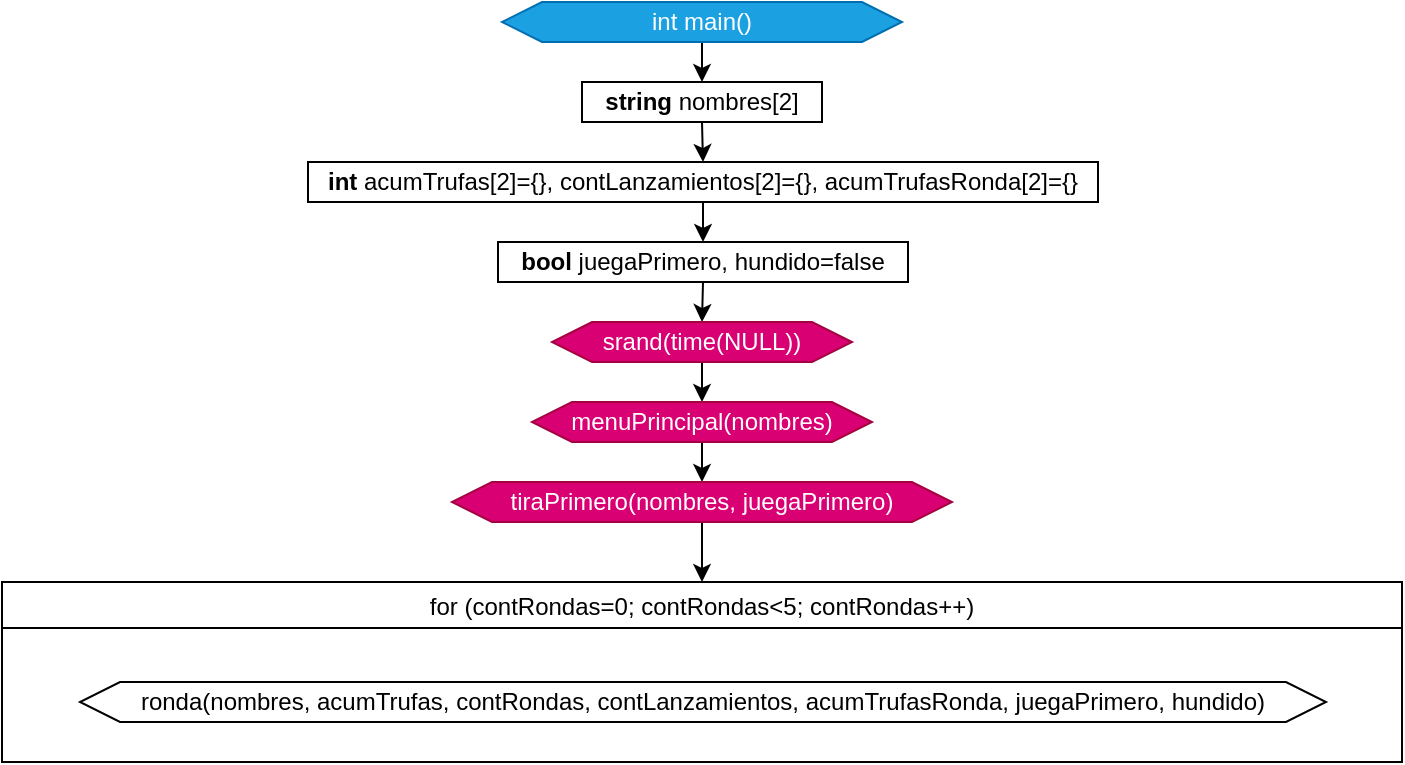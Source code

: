 <mxfile version="19.0.3" type="device" pages="2"><diagram id="5eGpjXgaouSufYUhWxBz" name="Main"><mxGraphModel dx="1185" dy="721" grid="1" gridSize="10" guides="1" tooltips="1" connect="1" arrows="1" fold="1" page="1" pageScale="1" pageWidth="850" pageHeight="1100" math="0" shadow="0"><root><mxCell id="0"/><mxCell id="1" parent="0"/><mxCell id="Vdtr0EqwEqGsDYY_E7Ei-16" style="edgeStyle=orthogonalEdgeStyle;rounded=0;orthogonalLoop=1;jettySize=auto;html=1;exitX=0.5;exitY=1;exitDx=0;exitDy=0;entryX=0.5;entryY=0;entryDx=0;entryDy=0;fontSize=12;" edge="1" parent="1" source="Vdtr0EqwEqGsDYY_E7Ei-3" target="Vdtr0EqwEqGsDYY_E7Ei-5"><mxGeometry relative="1" as="geometry"/></mxCell><mxCell id="Vdtr0EqwEqGsDYY_E7Ei-3" value="int main()" style="shape=hexagon;perimeter=hexagonPerimeter2;whiteSpace=wrap;html=1;fixedSize=1;fillColor=#1ba1e2;strokeColor=#006EAF;fontColor=#ffffff;" vertex="1" parent="1"><mxGeometry x="325" y="100" width="200" height="20" as="geometry"/></mxCell><mxCell id="Vdtr0EqwEqGsDYY_E7Ei-17" style="edgeStyle=orthogonalEdgeStyle;rounded=0;orthogonalLoop=1;jettySize=auto;html=1;exitX=0.5;exitY=1;exitDx=0;exitDy=0;entryX=0.5;entryY=0;entryDx=0;entryDy=0;fontSize=12;" edge="1" parent="1" source="Vdtr0EqwEqGsDYY_E7Ei-5" target="Vdtr0EqwEqGsDYY_E7Ei-7"><mxGeometry relative="1" as="geometry"/></mxCell><mxCell id="Vdtr0EqwEqGsDYY_E7Ei-5" value="string &lt;span style=&quot;font-weight: normal;&quot;&gt;nombres[2]&lt;/span&gt;" style="rounded=0;whiteSpace=wrap;html=1;fontSize=12;fontStyle=1" vertex="1" parent="1"><mxGeometry x="365" y="140" width="120" height="20" as="geometry"/></mxCell><mxCell id="Vdtr0EqwEqGsDYY_E7Ei-18" style="edgeStyle=orthogonalEdgeStyle;rounded=0;orthogonalLoop=1;jettySize=auto;html=1;exitX=0.5;exitY=1;exitDx=0;exitDy=0;entryX=0.5;entryY=0;entryDx=0;entryDy=0;fontSize=12;" edge="1" parent="1" source="Vdtr0EqwEqGsDYY_E7Ei-7" target="Vdtr0EqwEqGsDYY_E7Ei-8"><mxGeometry relative="1" as="geometry"/></mxCell><mxCell id="Vdtr0EqwEqGsDYY_E7Ei-7" value="&lt;b&gt;int&amp;nbsp;&lt;/b&gt;acumTrufas[2]={}, contLanzamientos[2]={}, acumTrufasRonda[2]={}" style="rounded=0;whiteSpace=wrap;html=1;fontSize=12;" vertex="1" parent="1"><mxGeometry x="228" y="180" width="395" height="20" as="geometry"/></mxCell><mxCell id="Vdtr0EqwEqGsDYY_E7Ei-19" style="edgeStyle=orthogonalEdgeStyle;rounded=0;orthogonalLoop=1;jettySize=auto;html=1;exitX=0.5;exitY=1;exitDx=0;exitDy=0;entryX=0.5;entryY=0;entryDx=0;entryDy=0;fontSize=12;" edge="1" parent="1" source="Vdtr0EqwEqGsDYY_E7Ei-8" target="Vdtr0EqwEqGsDYY_E7Ei-11"><mxGeometry relative="1" as="geometry"/></mxCell><mxCell id="Vdtr0EqwEqGsDYY_E7Ei-8" value="&lt;b&gt;bool&amp;nbsp;&lt;/b&gt;juegaPrimero, hundido=false" style="rounded=0;whiteSpace=wrap;html=1;fontSize=12;" vertex="1" parent="1"><mxGeometry x="323" y="220" width="205" height="20" as="geometry"/></mxCell><mxCell id="Vdtr0EqwEqGsDYY_E7Ei-20" style="edgeStyle=orthogonalEdgeStyle;rounded=0;orthogonalLoop=1;jettySize=auto;html=1;exitX=0.5;exitY=1;exitDx=0;exitDy=0;entryX=0.5;entryY=0;entryDx=0;entryDy=0;fontSize=12;" edge="1" parent="1" source="Vdtr0EqwEqGsDYY_E7Ei-11" target="Vdtr0EqwEqGsDYY_E7Ei-12"><mxGeometry relative="1" as="geometry"/></mxCell><mxCell id="Vdtr0EqwEqGsDYY_E7Ei-11" value="srand(time(NULL))" style="shape=hexagon;perimeter=hexagonPerimeter2;whiteSpace=wrap;html=1;fixedSize=1;fontSize=12;fillColor=#d80073;fontColor=#ffffff;strokeColor=#A50040;" vertex="1" parent="1"><mxGeometry x="350" y="260" width="150" height="20" as="geometry"/></mxCell><mxCell id="Vdtr0EqwEqGsDYY_E7Ei-21" style="edgeStyle=orthogonalEdgeStyle;rounded=0;orthogonalLoop=1;jettySize=auto;html=1;exitX=0.5;exitY=1;exitDx=0;exitDy=0;entryX=0.5;entryY=0;entryDx=0;entryDy=0;fontSize=12;" edge="1" parent="1" source="Vdtr0EqwEqGsDYY_E7Ei-12" target="Vdtr0EqwEqGsDYY_E7Ei-13"><mxGeometry relative="1" as="geometry"/></mxCell><mxCell id="Vdtr0EqwEqGsDYY_E7Ei-12" value="menuPrincipal(nombres)" style="shape=hexagon;perimeter=hexagonPerimeter2;whiteSpace=wrap;html=1;fixedSize=1;fontSize=12;fillColor=#d80073;fontColor=#ffffff;strokeColor=#A50040;" vertex="1" parent="1"><mxGeometry x="340" y="300" width="170" height="20" as="geometry"/></mxCell><mxCell id="Vdtr0EqwEqGsDYY_E7Ei-22" style="edgeStyle=orthogonalEdgeStyle;rounded=0;orthogonalLoop=1;jettySize=auto;html=1;exitX=0.5;exitY=1;exitDx=0;exitDy=0;entryX=0.5;entryY=0;entryDx=0;entryDy=0;fontSize=12;" edge="1" parent="1" source="Vdtr0EqwEqGsDYY_E7Ei-13" target="Vdtr0EqwEqGsDYY_E7Ei-14"><mxGeometry relative="1" as="geometry"/></mxCell><mxCell id="Vdtr0EqwEqGsDYY_E7Ei-13" value="tiraPrimero(nombres, juegaPrimero)" style="shape=hexagon;perimeter=hexagonPerimeter2;whiteSpace=wrap;html=1;fixedSize=1;fontSize=12;fillColor=#d80073;fontColor=#ffffff;strokeColor=#A50040;" vertex="1" parent="1"><mxGeometry x="300" y="340" width="250" height="20" as="geometry"/></mxCell><mxCell id="Vdtr0EqwEqGsDYY_E7Ei-14" value="for (contRondas=0; contRondas&lt;5; contRondas++)" style="swimlane;fontSize=12;fontStyle=0" vertex="1" parent="1"><mxGeometry x="75" y="390" width="700" height="90" as="geometry"/></mxCell><mxCell id="Vdtr0EqwEqGsDYY_E7Ei-15" value="ronda(nombres, acumTrufas, contRondas, contLanzamientos, acumTrufasRonda, juegaPrimero, hundido)" style="shape=hexagon;perimeter=hexagonPerimeter2;whiteSpace=wrap;html=1;fixedSize=1;fontSize=12;" vertex="1" parent="Vdtr0EqwEqGsDYY_E7Ei-14"><mxGeometry x="39" y="50" width="623" height="20" as="geometry"/></mxCell></root></mxGraphModel></diagram><diagram id="tRCy3pVlN2sHyi0-rJEs" name="Estancias"><mxGraphModel dx="3694" dy="1730" grid="1" gridSize="10" guides="1" tooltips="1" connect="1" arrows="1" fold="1" page="1" pageScale="1" pageWidth="850" pageHeight="1100" math="0" shadow="0"><root><mxCell id="0"/><mxCell id="1" parent="0"/><mxCell id="ln1TFiifYbDzCAEHktxL-19" style="edgeStyle=orthogonalEdgeStyle;rounded=0;orthogonalLoop=1;jettySize=auto;html=1;exitX=0.5;exitY=1;exitDx=0;exitDy=0;entryX=0.5;entryY=0;entryDx=0;entryDy=0;fontSize=12;fontColor=#FFFFFF;fontFamily=Lucida Console;" edge="1" parent="1" source="ln1TFiifYbDzCAEHktxL-1" target="ln1TFiifYbDzCAEHktxL-3"><mxGeometry relative="1" as="geometry"/></mxCell><mxCell id="ln1TFiifYbDzCAEHktxL-1" value="&lt;b&gt;&lt;font color=&quot;#ffff00&quot;&gt;void &lt;/font&gt;&lt;/b&gt;menuPrincipal(string nombres[])" style="shape=hexagon;perimeter=hexagonPerimeter2;whiteSpace=wrap;html=1;fixedSize=1;fontSize=12;fillColor=#1ba1e2;fontColor=#ffffff;strokeColor=#006EAF;fontFamily=Lucida Console;" vertex="1" parent="1"><mxGeometry x="290" y="90" width="290" height="20" as="geometry"/></mxCell><mxCell id="ln1TFiifYbDzCAEHktxL-21" style="edgeStyle=orthogonalEdgeStyle;rounded=0;orthogonalLoop=1;jettySize=auto;html=1;exitX=0.5;exitY=1;exitDx=0;exitDy=0;entryX=0.5;entryY=0;entryDx=0;entryDy=0;fontSize=12;fontColor=#FFFFFF;fontFamily=Lucida Console;" edge="1" parent="1" source="ln1TFiifYbDzCAEHktxL-2" target="ln1TFiifYbDzCAEHktxL-4"><mxGeometry relative="1" as="geometry"/></mxCell><mxCell id="ln1TFiifYbDzCAEHktxL-2" value="setlocale(LC_ALL, &quot;&quot;)" style="shape=hexagon;perimeter=hexagonPerimeter2;whiteSpace=wrap;html=1;fixedSize=1;fontSize=12;fillColor=#d80073;fontColor=#ffffff;strokeColor=#A50040;fontFamily=Lucida Console;" vertex="1" parent="1"><mxGeometry x="335.5" y="170" width="180" height="20" as="geometry"/></mxCell><mxCell id="ln1TFiifYbDzCAEHktxL-20" style="edgeStyle=orthogonalEdgeStyle;rounded=0;orthogonalLoop=1;jettySize=auto;html=1;exitX=0.5;exitY=1;exitDx=0;exitDy=0;entryX=0.5;entryY=0;entryDx=0;entryDy=0;fontSize=12;fontColor=#FFFFFF;fontFamily=Lucida Console;" edge="1" parent="1" source="ln1TFiifYbDzCAEHktxL-3" target="ln1TFiifYbDzCAEHktxL-2"><mxGeometry relative="1" as="geometry"/></mxCell><mxCell id="ln1TFiifYbDzCAEHktxL-3" value="&lt;b&gt;&lt;font color=&quot;#ffff00&quot;&gt;int&lt;/font&gt;&lt;/b&gt; opcion, i" style="rounded=0;whiteSpace=wrap;html=1;fontSize=12;labelBorderColor=none;fontColor=default;fontStyle=0;fontFamily=Lucida Console;" vertex="1" parent="1"><mxGeometry x="365" y="130" width="120" height="20" as="geometry"/></mxCell><mxCell id="ln1TFiifYbDzCAEHktxL-22" style="edgeStyle=orthogonalEdgeStyle;rounded=0;orthogonalLoop=1;jettySize=auto;html=1;exitX=0.5;exitY=1;exitDx=0;exitDy=0;entryX=0.5;entryY=0;entryDx=0;entryDy=0;fontSize=12;fontColor=#FFFFFF;fontFamily=Lucida Console;" edge="1" parent="1" source="ln1TFiifYbDzCAEHktxL-4" target="ln1TFiifYbDzCAEHktxL-8"><mxGeometry relative="1" as="geometry"/></mxCell><mxCell id="ln1TFiifYbDzCAEHktxL-4" value="&lt;div&gt;&lt;font color=&quot;#ffffff&quot;&gt;&quot;GRAN CERDO&lt;/font&gt;&lt;/div&gt;&lt;div&gt;&lt;font color=&quot;#ffffff&quot;&gt;------------------&lt;/font&gt;&lt;/div&gt;&lt;div&gt;&lt;font color=&quot;#ffffff&quot;&gt;1 - JUGAR&lt;/font&gt;&lt;/div&gt;&lt;div&gt;&lt;font color=&quot;#ffffff&quot;&gt;2 - ESTADÍSTICAS&amp;nbsp;&lt;/font&gt;&lt;/div&gt;&lt;div&gt;&lt;font color=&quot;#ffffff&quot;&gt;3 - CERDITOS&lt;/font&gt;&lt;/div&gt;&lt;div&gt;&lt;font color=&quot;#ffffff&quot;&gt;------------------&lt;/font&gt;&lt;/div&gt;&lt;div&gt;&lt;font color=&quot;#ffffff&quot;&gt;0 - SALIR&quot;&lt;/font&gt;&lt;/div&gt;" style="shape=trapezoid;perimeter=trapezoidPerimeter;whiteSpace=wrap;html=1;fixedSize=1;labelBorderColor=none;fontSize=12;fontColor=#FFFF00;rotation=0;fontFamily=Lucida Console;" vertex="1" parent="1"><mxGeometry x="263" y="210" width="325" height="130" as="geometry"/></mxCell><mxCell id="ln1TFiifYbDzCAEHktxL-23" style="edgeStyle=orthogonalEdgeStyle;rounded=0;orthogonalLoop=1;jettySize=auto;html=1;exitX=0.5;exitY=1;exitDx=0;exitDy=0;entryX=0.5;entryY=0;entryDx=0;entryDy=0;fontSize=12;fontColor=#FFFFFF;fontFamily=Lucida Console;" edge="1" parent="1" source="ln1TFiifYbDzCAEHktxL-8" target="ln1TFiifYbDzCAEHktxL-9"><mxGeometry relative="1" as="geometry"/></mxCell><mxCell id="ln1TFiifYbDzCAEHktxL-8" value="opcion" style="verticalLabelPosition=middle;verticalAlign=middle;html=1;shape=trapezoid;perimeter=trapezoidPerimeter;whiteSpace=wrap;size=0.075;arcSize=10;flipV=1;labelPosition=center;align=center;labelBorderColor=none;fontSize=12;fontColor=#FFFFFF;fontFamily=Lucida Console;" vertex="1" parent="1"><mxGeometry x="375" y="360" width="100" height="20" as="geometry"/></mxCell><mxCell id="ln1TFiifYbDzCAEHktxL-24" style="edgeStyle=orthogonalEdgeStyle;rounded=0;orthogonalLoop=1;jettySize=auto;html=1;exitX=0.5;exitY=1;exitDx=0;exitDy=0;entryX=0.5;entryY=0;entryDx=0;entryDy=0;fontSize=12;fontColor=#FFFFFF;fontFamily=Lucida Console;" edge="1" parent="1" source="ln1TFiifYbDzCAEHktxL-9" target="ln1TFiifYbDzCAEHktxL-12"><mxGeometry relative="1" as="geometry"/></mxCell><mxCell id="ln1TFiifYbDzCAEHktxL-9" value="opcion" style="rhombus;whiteSpace=wrap;html=1;labelBorderColor=none;fontSize=12;fontColor=#FFFFFF;fontFamily=Lucida Console;" vertex="1" parent="1"><mxGeometry x="385" y="400" width="80" height="50" as="geometry"/></mxCell><mxCell id="ln1TFiifYbDzCAEHktxL-25" style="edgeStyle=orthogonalEdgeStyle;rounded=0;orthogonalLoop=1;jettySize=auto;html=1;exitX=0.5;exitY=1;exitDx=0;exitDy=0;entryX=0.5;entryY=0;entryDx=0;entryDy=0;fontSize=12;fontColor=#FFFFFF;fontFamily=Lucida Console;" edge="1" parent="1" source="ln1TFiifYbDzCAEHktxL-12" target="ln1TFiifYbDzCAEHktxL-13"><mxGeometry relative="1" as="geometry"/></mxCell><mxCell id="ln1TFiifYbDzCAEHktxL-12" value="case 1" style="rounded=0;whiteSpace=wrap;html=1;fontSize=12;labelBorderColor=none;fontColor=#FFFFFF;fontFamily=Lucida Console;" vertex="1" parent="1"><mxGeometry x="388" y="470" width="74.5" height="20" as="geometry"/></mxCell><mxCell id="ln1TFiifYbDzCAEHktxL-26" style="edgeStyle=orthogonalEdgeStyle;rounded=0;orthogonalLoop=1;jettySize=auto;html=1;exitX=0.5;exitY=1;exitDx=0;exitDy=0;entryX=0.5;entryY=0;entryDx=0;entryDy=0;fontSize=12;fontColor=#FFFFFF;fontFamily=Lucida Console;" edge="1" parent="1" source="ln1TFiifYbDzCAEHktxL-13" target="ln1TFiifYbDzCAEHktxL-17"><mxGeometry relative="1" as="geometry"/></mxCell><mxCell id="ln1TFiifYbDzCAEHktxL-13" value="for(i=0; i&lt;=1; i++)" style="swimlane;labelBorderColor=none;fontSize=12;fontColor=#FFFFFF;fontFamily=Lucida Console;" vertex="1" parent="1"><mxGeometry x="290.5" y="510" width="270" height="130" as="geometry"/></mxCell><mxCell id="ln1TFiifYbDzCAEHktxL-16" style="edgeStyle=orthogonalEdgeStyle;rounded=0;orthogonalLoop=1;jettySize=auto;html=1;exitX=0.5;exitY=1;exitDx=0;exitDy=0;entryX=0.5;entryY=0;entryDx=0;entryDy=0;fontSize=12;fontColor=#FFFFFF;fontFamily=Lucida Console;" edge="1" parent="ln1TFiifYbDzCAEHktxL-13" source="ln1TFiifYbDzCAEHktxL-14" target="ln1TFiifYbDzCAEHktxL-15"><mxGeometry relative="1" as="geometry"/></mxCell><mxCell id="ln1TFiifYbDzCAEHktxL-14" value="&quot;Ingrese nombre del jugador &quot; i+1" style="shape=trapezoid;perimeter=trapezoidPerimeter;whiteSpace=wrap;html=1;fixedSize=1;labelBorderColor=none;fontSize=12;fontColor=#FFFFFF;size=10;fontFamily=Lucida Console;" vertex="1" parent="ln1TFiifYbDzCAEHktxL-13"><mxGeometry x="9.5" y="40" width="250" height="20" as="geometry"/></mxCell><mxCell id="ln1TFiifYbDzCAEHktxL-15" value="nombres[i]" style="verticalLabelPosition=middle;verticalAlign=middle;html=1;shape=trapezoid;perimeter=trapezoidPerimeter;whiteSpace=wrap;size=0.075;arcSize=10;flipV=1;labelPosition=center;align=center;labelBorderColor=none;fontSize=12;fontColor=#FFFFFF;fontFamily=Lucida Console;" vertex="1" parent="ln1TFiifYbDzCAEHktxL-13"><mxGeometry x="84.5" y="90" width="100" height="20" as="geometry"/></mxCell><mxCell id="ln1TFiifYbDzCAEHktxL-27" style="edgeStyle=orthogonalEdgeStyle;rounded=0;orthogonalLoop=1;jettySize=auto;html=1;exitX=0.5;exitY=1;exitDx=0;exitDy=0;entryX=0.5;entryY=0;entryDx=0;entryDy=0;fontSize=12;fontColor=#FFFFFF;fontFamily=Lucida Console;" edge="1" parent="1" source="ln1TFiifYbDzCAEHktxL-17" target="ln1TFiifYbDzCAEHktxL-18"><mxGeometry relative="1" as="geometry"/></mxCell><mxCell id="ln1TFiifYbDzCAEHktxL-17" value="system(&quot;pause&quot;)" style="shape=hexagon;perimeter=hexagonPerimeter2;whiteSpace=wrap;html=1;fixedSize=1;labelBorderColor=none;fontSize=12;fontColor=#ffffff;fillColor=#d80073;strokeColor=#A50040;fontFamily=Lucida Console;" vertex="1" parent="1"><mxGeometry x="350" y="660" width="150" height="20" as="geometry"/></mxCell><mxCell id="ln1TFiifYbDzCAEHktxL-18" value="system(&quot;cls&quot;)" style="shape=hexagon;perimeter=hexagonPerimeter2;whiteSpace=wrap;html=1;fixedSize=1;labelBorderColor=none;fontSize=12;fontColor=#ffffff;fillColor=#d80073;strokeColor=#A50040;fontFamily=Lucida Console;" vertex="1" parent="1"><mxGeometry x="350" y="700" width="150" height="20" as="geometry"/></mxCell><mxCell id="ln1TFiifYbDzCAEHktxL-111" style="edgeStyle=orthogonalEdgeStyle;rounded=0;orthogonalLoop=1;jettySize=auto;html=1;exitX=0.5;exitY=1;exitDx=0;exitDy=0;entryX=0.5;entryY=0;entryDx=0;entryDy=0;fontFamily=Lucida Console;fontSize=12;fontColor=#FFFFFF;endArrow=classic;endFill=1;" edge="1" parent="1" source="ln1TFiifYbDzCAEHktxL-28" target="ln1TFiifYbDzCAEHktxL-32"><mxGeometry relative="1" as="geometry"/></mxCell><mxCell id="ln1TFiifYbDzCAEHktxL-28" value="&lt;b&gt;&lt;font color=&quot;#ffff00&quot;&gt;void &lt;/font&gt;&lt;/b&gt;tiraPrimero(string nombres[], bool &amp;amp;juegaPrimero)" style="shape=hexagon;perimeter=hexagonPerimeter2;whiteSpace=wrap;html=1;fixedSize=1;labelBorderColor=none;fontSize=12;fontColor=#ffffff;fillColor=#1ba1e2;strokeColor=#006EAF;fontFamily=Lucida Console;" vertex="1" parent="1"><mxGeometry x="218" y="780" width="415" height="20" as="geometry"/></mxCell><mxCell id="ln1TFiifYbDzCAEHktxL-112" style="edgeStyle=orthogonalEdgeStyle;rounded=0;orthogonalLoop=1;jettySize=auto;html=1;exitX=0.5;exitY=1;exitDx=0;exitDy=0;entryX=0.5;entryY=0;entryDx=0;entryDy=0;fontFamily=Lucida Console;fontSize=12;fontColor=#FFFFFF;endArrow=classic;endFill=1;" edge="1" parent="1" source="ln1TFiifYbDzCAEHktxL-32" target="ln1TFiifYbDzCAEHktxL-34"><mxGeometry relative="1" as="geometry"/></mxCell><mxCell id="ln1TFiifYbDzCAEHktxL-32" value="&lt;b style=&quot;&quot;&gt;int &lt;/b&gt;&lt;font color=&quot;#ffffff&quot;&gt;i, j, dados[2][2], suma[2], dadoMayor[2]&lt;/font&gt;" style="rounded=0;whiteSpace=wrap;html=1;labelBorderColor=none;fontSize=12;fontColor=#FFFF00;fontFamily=Lucida Console;" vertex="1" parent="1"><mxGeometry x="252" y="820" width="347" height="20" as="geometry"/></mxCell><mxCell id="ln1TFiifYbDzCAEHktxL-109" style="edgeStyle=orthogonalEdgeStyle;rounded=0;orthogonalLoop=1;jettySize=auto;html=1;exitX=0.5;exitY=1;exitDx=0;exitDy=0;entryX=0.5;entryY=0;entryDx=0;entryDy=0;fontFamily=Lucida Console;fontSize=12;fontColor=#FFFFFF;endArrow=classic;endFill=1;" edge="1" parent="1" source="ln1TFiifYbDzCAEHktxL-34" target="ln1TFiifYbDzCAEHktxL-49"><mxGeometry relative="1" as="geometry"/></mxCell><mxCell id="ln1TFiifYbDzCAEHktxL-34" value="for(i=0;i&lt;2;i++)" style="swimlane;labelBorderColor=none;fontSize=12;fontColor=#FFFFFF;fontFamily=Lucida Console;" vertex="1" parent="1"><mxGeometry x="110" y="870" width="630" height="330" as="geometry"/></mxCell><mxCell id="ln1TFiifYbDzCAEHktxL-54" style="edgeStyle=orthogonalEdgeStyle;rounded=0;orthogonalLoop=1;jettySize=auto;html=1;exitX=0.5;exitY=1;exitDx=0;exitDy=0;entryX=0.5;entryY=0;entryDx=0;entryDy=0;fontFamily=Lucida Console;fontSize=12;fontColor=#FFFFFF;endArrow=classic;endFill=1;" edge="1" parent="ln1TFiifYbDzCAEHktxL-34" source="ln1TFiifYbDzCAEHktxL-35" target="ln1TFiifYbDzCAEHktxL-38"><mxGeometry relative="1" as="geometry"/></mxCell><mxCell id="ln1TFiifYbDzCAEHktxL-35" value="nombres[i] &quot;&amp;nbsp; &quot;" style="shape=trapezoid;perimeter=trapezoidPerimeter;whiteSpace=wrap;html=1;fixedSize=1;labelBorderColor=none;fontSize=12;fontColor=#FFFFFF;size=10;fontFamily=Lucida Console;" vertex="1" parent="ln1TFiifYbDzCAEHktxL-34"><mxGeometry x="232.5" y="40" width="164.13" height="20" as="geometry"/></mxCell><mxCell id="ln1TFiifYbDzCAEHktxL-56" style="edgeStyle=orthogonalEdgeStyle;rounded=0;orthogonalLoop=1;jettySize=auto;html=1;exitX=0.5;exitY=1;exitDx=0;exitDy=0;entryX=0.498;entryY=-0.112;entryDx=0;entryDy=0;entryPerimeter=0;fontFamily=Lucida Console;fontSize=12;fontColor=#FFFFFF;endArrow=classic;endFill=1;" edge="1" parent="ln1TFiifYbDzCAEHktxL-34" source="ln1TFiifYbDzCAEHktxL-37" target="ln1TFiifYbDzCAEHktxL-41"><mxGeometry relative="1" as="geometry"/></mxCell><mxCell id="ln1TFiifYbDzCAEHktxL-37" value="for(j=0;j&lt;2;j++)" style="swimlane;labelBorderColor=none;fontSize=12;fontColor=#FFFFFF;fontFamily=Lucida Console;" vertex="1" parent="ln1TFiifYbDzCAEHktxL-34"><mxGeometry x="199.5" y="120" width="230" height="100" as="geometry"/></mxCell><mxCell id="ln1TFiifYbDzCAEHktxL-39" value="&lt;font color=&quot;#ffffff&quot;&gt;dados[i][j]= tirarDado()&lt;/font&gt;" style="rounded=0;whiteSpace=wrap;html=1;labelBorderColor=none;fontSize=12;fontColor=#ffffff;fillColor=#d80073;strokeColor=#A50040;fontFamily=Lucida Console;" vertex="1" parent="ln1TFiifYbDzCAEHktxL-37"><mxGeometry x="22.5" y="40" width="185" height="20" as="geometry"/></mxCell><mxCell id="ln1TFiifYbDzCAEHktxL-40" value="mostrarDado(dados[i][j])" style="shape=hexagon;perimeter=hexagonPerimeter2;whiteSpace=wrap;html=1;fixedSize=1;labelBorderColor=none;fontFamily=Lucida Console;fontSize=12;fontColor=#ffffff;fillColor=#d80073;strokeColor=#A50040;" vertex="1" parent="ln1TFiifYbDzCAEHktxL-37"><mxGeometry x="15" y="70" width="200" height="20" as="geometry"/></mxCell><mxCell id="ln1TFiifYbDzCAEHktxL-55" style="edgeStyle=orthogonalEdgeStyle;rounded=0;orthogonalLoop=1;jettySize=auto;html=1;exitX=0.5;exitY=1;exitDx=0;exitDy=0;entryX=0.5;entryY=0;entryDx=0;entryDy=0;fontFamily=Lucida Console;fontSize=12;fontColor=#FFFFFF;endArrow=classic;endFill=1;" edge="1" parent="ln1TFiifYbDzCAEHktxL-34" source="ln1TFiifYbDzCAEHktxL-38" target="ln1TFiifYbDzCAEHktxL-37"><mxGeometry relative="1" as="geometry"/></mxCell><mxCell id="ln1TFiifYbDzCAEHktxL-38" value="system(&quot;pause&quot;)" style="shape=hexagon;perimeter=hexagonPerimeter2;whiteSpace=wrap;html=1;fixedSize=1;labelBorderColor=none;fontSize=12;fontColor=#ffffff;fontFamily=Lucida Console;fillColor=#d80073;strokeColor=#A50040;" vertex="1" parent="ln1TFiifYbDzCAEHktxL-34"><mxGeometry x="246.25" y="80" width="137.5" height="20" as="geometry"/></mxCell><mxCell id="ln1TFiifYbDzCAEHktxL-57" style="edgeStyle=orthogonalEdgeStyle;rounded=0;orthogonalLoop=1;jettySize=auto;html=1;exitX=0.5;exitY=1;exitDx=0;exitDy=0;entryX=0.5;entryY=0;entryDx=0;entryDy=0;fontFamily=Lucida Console;fontSize=12;fontColor=#FFFFFF;endArrow=classic;endFill=1;" edge="1" parent="ln1TFiifYbDzCAEHktxL-34" source="ln1TFiifYbDzCAEHktxL-41" target="ln1TFiifYbDzCAEHktxL-42"><mxGeometry relative="1" as="geometry"/></mxCell><mxCell id="ln1TFiifYbDzCAEHktxL-41" value="suma[i]= dados[i][0] + dados[i][1]" style="rounded=0;whiteSpace=wrap;html=1;labelBorderColor=none;fontSize=12;fontColor=#FFFFFF;fontFamily=Lucida Console;" vertex="1" parent="ln1TFiifYbDzCAEHktxL-34"><mxGeometry x="173.5" y="240" width="283" height="20" as="geometry"/></mxCell><mxCell id="ln1TFiifYbDzCAEHktxL-42" value="dadoMayor[i]=FuncionDadoMayor(dados[i][0],dados[i][1])" style="rounded=0;whiteSpace=wrap;html=1;labelBorderColor=none;fontSize=12;fontColor=#FFFFFF;fontFamily=Lucida Console;" vertex="1" parent="ln1TFiifYbDzCAEHktxL-34"><mxGeometry x="93.5" y="280" width="443" height="20" as="geometry"/></mxCell><mxCell id="ln1TFiifYbDzCAEHktxL-75" style="edgeStyle=orthogonalEdgeStyle;rounded=0;orthogonalLoop=1;jettySize=auto;html=1;exitX=0;exitY=0.5;exitDx=0;exitDy=0;entryX=0.5;entryY=0;entryDx=0;entryDy=0;fontFamily=Lucida Console;fontSize=12;fontColor=#FFFFFF;endArrow=classic;endFill=1;" edge="1" parent="1" source="ln1TFiifYbDzCAEHktxL-49" target="ln1TFiifYbDzCAEHktxL-50"><mxGeometry relative="1" as="geometry"/></mxCell><mxCell id="ln1TFiifYbDzCAEHktxL-90" style="edgeStyle=orthogonalEdgeStyle;rounded=0;orthogonalLoop=1;jettySize=auto;html=1;exitX=1;exitY=0.5;exitDx=0;exitDy=0;fontFamily=Lucida Console;fontSize=12;fontColor=#FFFFFF;endArrow=classic;endFill=1;" edge="1" parent="1" source="ln1TFiifYbDzCAEHktxL-49" target="ln1TFiifYbDzCAEHktxL-65"><mxGeometry relative="1" as="geometry"/></mxCell><mxCell id="ln1TFiifYbDzCAEHktxL-49" value="(suma[0]==suma[1])" style="rhombus;whiteSpace=wrap;html=1;labelBorderColor=none;fontFamily=Lucida Console;fontSize=12;fontColor=#FFFFFF;" vertex="1" parent="1"><mxGeometry x="338" y="1230" width="175" height="80" as="geometry"/></mxCell><mxCell id="ln1TFiifYbDzCAEHktxL-77" style="edgeStyle=orthogonalEdgeStyle;rounded=0;orthogonalLoop=1;jettySize=auto;html=1;exitX=1;exitY=0.5;exitDx=0;exitDy=0;entryX=0.5;entryY=0;entryDx=0;entryDy=0;fontFamily=Lucida Console;fontSize=12;fontColor=#FFFFFF;endArrow=classic;endFill=1;" edge="1" parent="1" source="ln1TFiifYbDzCAEHktxL-50" target="ln1TFiifYbDzCAEHktxL-51"><mxGeometry relative="1" as="geometry"/></mxCell><mxCell id="ln1TFiifYbDzCAEHktxL-78" style="edgeStyle=orthogonalEdgeStyle;rounded=0;orthogonalLoop=1;jettySize=auto;html=1;exitX=0;exitY=0.5;exitDx=0;exitDy=0;fontFamily=Lucida Console;fontSize=12;fontColor=#FFFFFF;endArrow=classic;endFill=1;" edge="1" parent="1" source="ln1TFiifYbDzCAEHktxL-50" target="ln1TFiifYbDzCAEHktxL-58"><mxGeometry relative="1" as="geometry"/></mxCell><mxCell id="ln1TFiifYbDzCAEHktxL-50" value="(dadoMayor[0]==dadoMayor[1])" style="rhombus;whiteSpace=wrap;html=1;labelBorderColor=none;fontFamily=Lucida Console;fontSize=12;fontColor=#FFFFFF;" vertex="1" parent="1"><mxGeometry x="-80" y="1330" width="271" height="80" as="geometry"/></mxCell><mxCell id="ln1TFiifYbDzCAEHktxL-80" style="edgeStyle=orthogonalEdgeStyle;rounded=0;orthogonalLoop=1;jettySize=auto;html=1;exitX=0;exitY=0.5;exitDx=0;exitDy=0;fontFamily=Lucida Console;fontSize=12;fontColor=#FFFFFF;endArrow=classic;endFill=1;" edge="1" parent="1" source="ln1TFiifYbDzCAEHktxL-51" target="ln1TFiifYbDzCAEHktxL-61"><mxGeometry relative="1" as="geometry"/></mxCell><mxCell id="ln1TFiifYbDzCAEHktxL-82" style="edgeStyle=orthogonalEdgeStyle;rounded=0;orthogonalLoop=1;jettySize=auto;html=1;exitX=1;exitY=0.5;exitDx=0;exitDy=0;entryX=0.5;entryY=0;entryDx=0;entryDy=0;fontFamily=Lucida Console;fontSize=12;fontColor=#FFFFFF;endArrow=classic;endFill=1;" edge="1" parent="1" source="ln1TFiifYbDzCAEHktxL-51" target="ln1TFiifYbDzCAEHktxL-63"><mxGeometry relative="1" as="geometry"/></mxCell><mxCell id="ln1TFiifYbDzCAEHktxL-51" value="(dadoMayor[0]&amp;gt;dadoMayor[1])" style="rhombus;whiteSpace=wrap;html=1;labelBorderColor=none;fontFamily=Lucida Console;fontSize=12;fontColor=#FFFFFF;" vertex="1" parent="1"><mxGeometry x="150" y="1440" width="265" height="80" as="geometry"/></mxCell><mxCell id="ln1TFiifYbDzCAEHktxL-79" style="edgeStyle=orthogonalEdgeStyle;rounded=0;orthogonalLoop=1;jettySize=auto;html=1;exitX=0.5;exitY=1;exitDx=0;exitDy=0;entryX=0.5;entryY=0;entryDx=0;entryDy=0;fontFamily=Lucida Console;fontSize=12;fontColor=#FFFFFF;endArrow=classic;endFill=1;" edge="1" parent="1" source="ln1TFiifYbDzCAEHktxL-58" target="ln1TFiifYbDzCAEHktxL-59"><mxGeometry relative="1" as="geometry"/></mxCell><mxCell id="ln1TFiifYbDzCAEHktxL-58" value="&quot;Hubo un empate, tirar de nuevo.&quot;" style="shape=trapezoid;perimeter=trapezoidPerimeter;whiteSpace=wrap;html=1;fixedSize=1;labelBorderColor=none;fontSize=12;fontColor=#FFFFFF;size=10;fontFamily=Lucida Console;" vertex="1" parent="1"><mxGeometry x="-282.5" y="1430" width="261" height="20" as="geometry"/></mxCell><mxCell id="ln1TFiifYbDzCAEHktxL-106" style="edgeStyle=orthogonalEdgeStyle;rounded=0;orthogonalLoop=1;jettySize=auto;html=1;exitX=0.5;exitY=1;exitDx=0;exitDy=0;entryX=0.5;entryY=0;entryDx=0;entryDy=0;fontFamily=Lucida Console;fontSize=12;fontColor=#FFFFFF;endArrow=none;endFill=0;" edge="1" parent="1" source="ln1TFiifYbDzCAEHktxL-59" target="ln1TFiifYbDzCAEHktxL-91"><mxGeometry relative="1" as="geometry"><Array as="points"><mxPoint x="-152" y="1680"/><mxPoint x="60" y="1680"/><mxPoint x="60" y="1710"/><mxPoint x="425" y="1710"/></Array></mxGeometry></mxCell><mxCell id="ln1TFiifYbDzCAEHktxL-59" value="tiraPrimero(nombres, juegaPrimero)" style="shape=hexagon;perimeter=hexagonPerimeter2;whiteSpace=wrap;html=1;fixedSize=1;labelBorderColor=none;fontFamily=Lucida Console;fontSize=12;fontColor=#ffffff;fillColor=#d80073;strokeColor=#A50040;" vertex="1" parent="1"><mxGeometry x="-290" y="1470" width="276" height="20" as="geometry"/></mxCell><mxCell id="ln1TFiifYbDzCAEHktxL-81" style="edgeStyle=orthogonalEdgeStyle;rounded=0;orthogonalLoop=1;jettySize=auto;html=1;exitX=0.5;exitY=1;exitDx=0;exitDy=0;entryX=0.5;entryY=0;entryDx=0;entryDy=0;fontFamily=Lucida Console;fontSize=12;fontColor=#FFFFFF;endArrow=classic;endFill=1;" edge="1" parent="1" source="ln1TFiifYbDzCAEHktxL-61" target="ln1TFiifYbDzCAEHktxL-62"><mxGeometry relative="1" as="geometry"/></mxCell><mxCell id="ln1TFiifYbDzCAEHktxL-61" value="&lt;font color=&quot;#ffffff&quot;&gt;juegaPrimero=0&lt;/font&gt;" style="rounded=0;whiteSpace=wrap;html=1;labelBorderColor=none;fontSize=12;fontColor=#FFFF00;" vertex="1" parent="1"><mxGeometry x="50" y="1550" width="110" height="20" as="geometry"/></mxCell><mxCell id="ln1TFiifYbDzCAEHktxL-102" style="edgeStyle=orthogonalEdgeStyle;rounded=0;orthogonalLoop=1;jettySize=auto;html=1;exitX=0.5;exitY=1;exitDx=0;exitDy=0;entryX=0.5;entryY=1;entryDx=0;entryDy=0;fontFamily=Lucida Console;fontSize=12;fontColor=#FFFFFF;endArrow=none;endFill=0;" edge="1" parent="1" source="ln1TFiifYbDzCAEHktxL-62" target="ln1TFiifYbDzCAEHktxL-64"><mxGeometry relative="1" as="geometry"/></mxCell><mxCell id="ln1TFiifYbDzCAEHktxL-62" value="quienPrimero(nombres, 0)" style="shape=hexagon;perimeter=hexagonPerimeter2;whiteSpace=wrap;html=1;fixedSize=1;labelBorderColor=none;fontFamily=Lucida Console;fontSize=12;fontColor=#ffffff;fillColor=#d80073;strokeColor=#A50040;" vertex="1" parent="1"><mxGeometry y="1590" width="210" height="20" as="geometry"/></mxCell><mxCell id="ln1TFiifYbDzCAEHktxL-83" style="edgeStyle=orthogonalEdgeStyle;rounded=0;orthogonalLoop=1;jettySize=auto;html=1;exitX=0.5;exitY=1;exitDx=0;exitDy=0;entryX=0.5;entryY=0;entryDx=0;entryDy=0;fontFamily=Lucida Console;fontSize=12;fontColor=#FFFFFF;endArrow=classic;endFill=1;" edge="1" parent="1" source="ln1TFiifYbDzCAEHktxL-63" target="ln1TFiifYbDzCAEHktxL-64"><mxGeometry relative="1" as="geometry"/></mxCell><mxCell id="ln1TFiifYbDzCAEHktxL-63" value="&lt;font color=&quot;#ffffff&quot;&gt;juegaPrimero=1&lt;/font&gt;" style="rounded=0;whiteSpace=wrap;html=1;labelBorderColor=none;fontSize=12;fontColor=#FFFF00;" vertex="1" parent="1"><mxGeometry x="420" y="1550" width="110" height="20" as="geometry"/></mxCell><mxCell id="ln1TFiifYbDzCAEHktxL-107" style="edgeStyle=orthogonalEdgeStyle;rounded=0;orthogonalLoop=1;jettySize=auto;html=1;exitX=0.5;exitY=1;exitDx=0;exitDy=0;fontFamily=Lucida Console;fontSize=12;fontColor=#FFFFFF;endArrow=none;endFill=0;" edge="1" parent="1" source="ln1TFiifYbDzCAEHktxL-64"><mxGeometry relative="1" as="geometry"><mxPoint x="50" y="1680" as="targetPoint"/><Array as="points"><mxPoint x="475" y="1630"/><mxPoint x="280" y="1630"/></Array></mxGeometry></mxCell><mxCell id="ln1TFiifYbDzCAEHktxL-64" value="quienPrimero(nombres, 1)" style="shape=hexagon;perimeter=hexagonPerimeter2;whiteSpace=wrap;html=1;fixedSize=1;labelBorderColor=none;fontFamily=Lucida Console;fontSize=12;fontColor=#ffffff;fillColor=#d80073;strokeColor=#A50040;" vertex="1" parent="1"><mxGeometry x="370" y="1590" width="210" height="20" as="geometry"/></mxCell><mxCell id="ln1TFiifYbDzCAEHktxL-84" style="edgeStyle=orthogonalEdgeStyle;rounded=0;orthogonalLoop=1;jettySize=auto;html=1;exitX=0;exitY=0.5;exitDx=0;exitDy=0;fontFamily=Lucida Console;fontSize=12;fontColor=#FFFFFF;endArrow=classic;endFill=1;" edge="1" parent="1" source="ln1TFiifYbDzCAEHktxL-65" target="ln1TFiifYbDzCAEHktxL-71"><mxGeometry relative="1" as="geometry"/></mxCell><mxCell id="ln1TFiifYbDzCAEHktxL-85" style="edgeStyle=orthogonalEdgeStyle;rounded=0;orthogonalLoop=1;jettySize=auto;html=1;exitX=1;exitY=0.5;exitDx=0;exitDy=0;fontFamily=Lucida Console;fontSize=12;fontColor=#FFFFFF;endArrow=classic;endFill=1;" edge="1" parent="1" source="ln1TFiifYbDzCAEHktxL-65" target="ln1TFiifYbDzCAEHktxL-73"><mxGeometry relative="1" as="geometry"/></mxCell><mxCell id="ln1TFiifYbDzCAEHktxL-65" value="(suma[0]&amp;gt;suma[1])" style="rhombus;whiteSpace=wrap;html=1;labelBorderColor=none;fontFamily=Lucida Console;fontSize=12;fontColor=#FFFFFF;" vertex="1" parent="1"><mxGeometry x="750" y="1320" width="160" height="80" as="geometry"/></mxCell><mxCell id="ln1TFiifYbDzCAEHktxL-87" style="edgeStyle=orthogonalEdgeStyle;rounded=0;orthogonalLoop=1;jettySize=auto;html=1;exitX=0.5;exitY=1;exitDx=0;exitDy=0;entryX=0.5;entryY=0;entryDx=0;entryDy=0;fontFamily=Lucida Console;fontSize=12;fontColor=#FFFFFF;endArrow=classic;endFill=1;" edge="1" parent="1" source="ln1TFiifYbDzCAEHktxL-71" target="ln1TFiifYbDzCAEHktxL-72"><mxGeometry relative="1" as="geometry"/></mxCell><mxCell id="ln1TFiifYbDzCAEHktxL-71" value="&lt;font color=&quot;#ffffff&quot;&gt;juegaPrimero=0&lt;/font&gt;" style="rounded=0;whiteSpace=wrap;html=1;labelBorderColor=none;fontSize=12;fontColor=#FFFF00;" vertex="1" parent="1"><mxGeometry x="620" y="1420" width="110" height="20" as="geometry"/></mxCell><mxCell id="ln1TFiifYbDzCAEHktxL-104" style="edgeStyle=orthogonalEdgeStyle;rounded=0;orthogonalLoop=1;jettySize=auto;html=1;exitX=0.5;exitY=1;exitDx=0;exitDy=0;entryX=0.5;entryY=1;entryDx=0;entryDy=0;fontFamily=Lucida Console;fontSize=12;fontColor=#FFFFFF;endArrow=none;endFill=0;" edge="1" parent="1" source="ln1TFiifYbDzCAEHktxL-72" target="ln1TFiifYbDzCAEHktxL-74"><mxGeometry relative="1" as="geometry"/></mxCell><mxCell id="ln1TFiifYbDzCAEHktxL-72" value="quienPrimero(nombres, 0)" style="shape=hexagon;perimeter=hexagonPerimeter2;whiteSpace=wrap;html=1;fixedSize=1;labelBorderColor=none;fontFamily=Lucida Console;fontSize=12;fontColor=#ffffff;fillColor=#d80073;strokeColor=#A50040;" vertex="1" parent="1"><mxGeometry x="570" y="1460" width="210" height="20" as="geometry"/></mxCell><mxCell id="ln1TFiifYbDzCAEHktxL-88" style="edgeStyle=orthogonalEdgeStyle;rounded=0;orthogonalLoop=1;jettySize=auto;html=1;exitX=0.5;exitY=1;exitDx=0;exitDy=0;entryX=0.5;entryY=0;entryDx=0;entryDy=0;fontFamily=Lucida Console;fontSize=12;fontColor=#FFFFFF;endArrow=classic;endFill=1;" edge="1" parent="1" source="ln1TFiifYbDzCAEHktxL-73" target="ln1TFiifYbDzCAEHktxL-74"><mxGeometry relative="1" as="geometry"/></mxCell><mxCell id="ln1TFiifYbDzCAEHktxL-73" value="&lt;font color=&quot;#ffffff&quot;&gt;juegaPrimero=1&lt;/font&gt;" style="rounded=0;whiteSpace=wrap;html=1;labelBorderColor=none;fontSize=12;fontColor=#FFFF00;" vertex="1" parent="1"><mxGeometry x="927" y="1420" width="110" height="20" as="geometry"/></mxCell><mxCell id="ln1TFiifYbDzCAEHktxL-108" style="edgeStyle=orthogonalEdgeStyle;rounded=0;orthogonalLoop=1;jettySize=auto;html=1;exitX=0.5;exitY=1;exitDx=0;exitDy=0;fontFamily=Lucida Console;fontSize=12;fontColor=#FFFFFF;endArrow=classic;endFill=1;" edge="1" parent="1" source="ln1TFiifYbDzCAEHktxL-74" target="ln1TFiifYbDzCAEHktxL-91"><mxGeometry relative="1" as="geometry"><Array as="points"><mxPoint x="982" y="1500"/><mxPoint x="830" y="1500"/><mxPoint x="830" y="1710"/><mxPoint x="425" y="1710"/></Array></mxGeometry></mxCell><mxCell id="ln1TFiifYbDzCAEHktxL-74" value="quienPrimero(nombres, 1)" style="shape=hexagon;perimeter=hexagonPerimeter2;whiteSpace=wrap;html=1;fixedSize=1;labelBorderColor=none;fontFamily=Lucida Console;fontSize=12;fontColor=#ffffff;fillColor=#d80073;strokeColor=#A50040;" vertex="1" parent="1"><mxGeometry x="877" y="1460" width="210" height="20" as="geometry"/></mxCell><mxCell id="ln1TFiifYbDzCAEHktxL-110" style="edgeStyle=orthogonalEdgeStyle;rounded=0;orthogonalLoop=1;jettySize=auto;html=1;exitX=0.5;exitY=1;exitDx=0;exitDy=0;entryX=0.5;entryY=0;entryDx=0;entryDy=0;fontFamily=Lucida Console;fontSize=12;fontColor=#FFFFFF;endArrow=classic;endFill=1;" edge="1" parent="1" source="ln1TFiifYbDzCAEHktxL-91" target="ln1TFiifYbDzCAEHktxL-92"><mxGeometry relative="1" as="geometry"/></mxCell><mxCell id="ln1TFiifYbDzCAEHktxL-91" value="system(&quot;pause&quot;)" style="shape=hexagon;perimeter=hexagonPerimeter2;whiteSpace=wrap;html=1;fixedSize=1;labelBorderColor=none;fontFamily=Lucida Console;fontSize=12;fontColor=#ffffff;fillColor=#d80073;strokeColor=#A50040;" vertex="1" parent="1"><mxGeometry x="349.5" y="1740" width="150" height="20" as="geometry"/></mxCell><mxCell id="ln1TFiifYbDzCAEHktxL-92" value="system(&quot;cls&quot;)" style="shape=hexagon;perimeter=hexagonPerimeter2;whiteSpace=wrap;html=1;fixedSize=1;labelBorderColor=none;fontFamily=Lucida Console;fontSize=12;fontColor=#ffffff;fillColor=#d80073;strokeColor=#A50040;" vertex="1" parent="1"><mxGeometry x="350" y="1780" width="150" height="20" as="geometry"/></mxCell></root></mxGraphModel></diagram></mxfile>